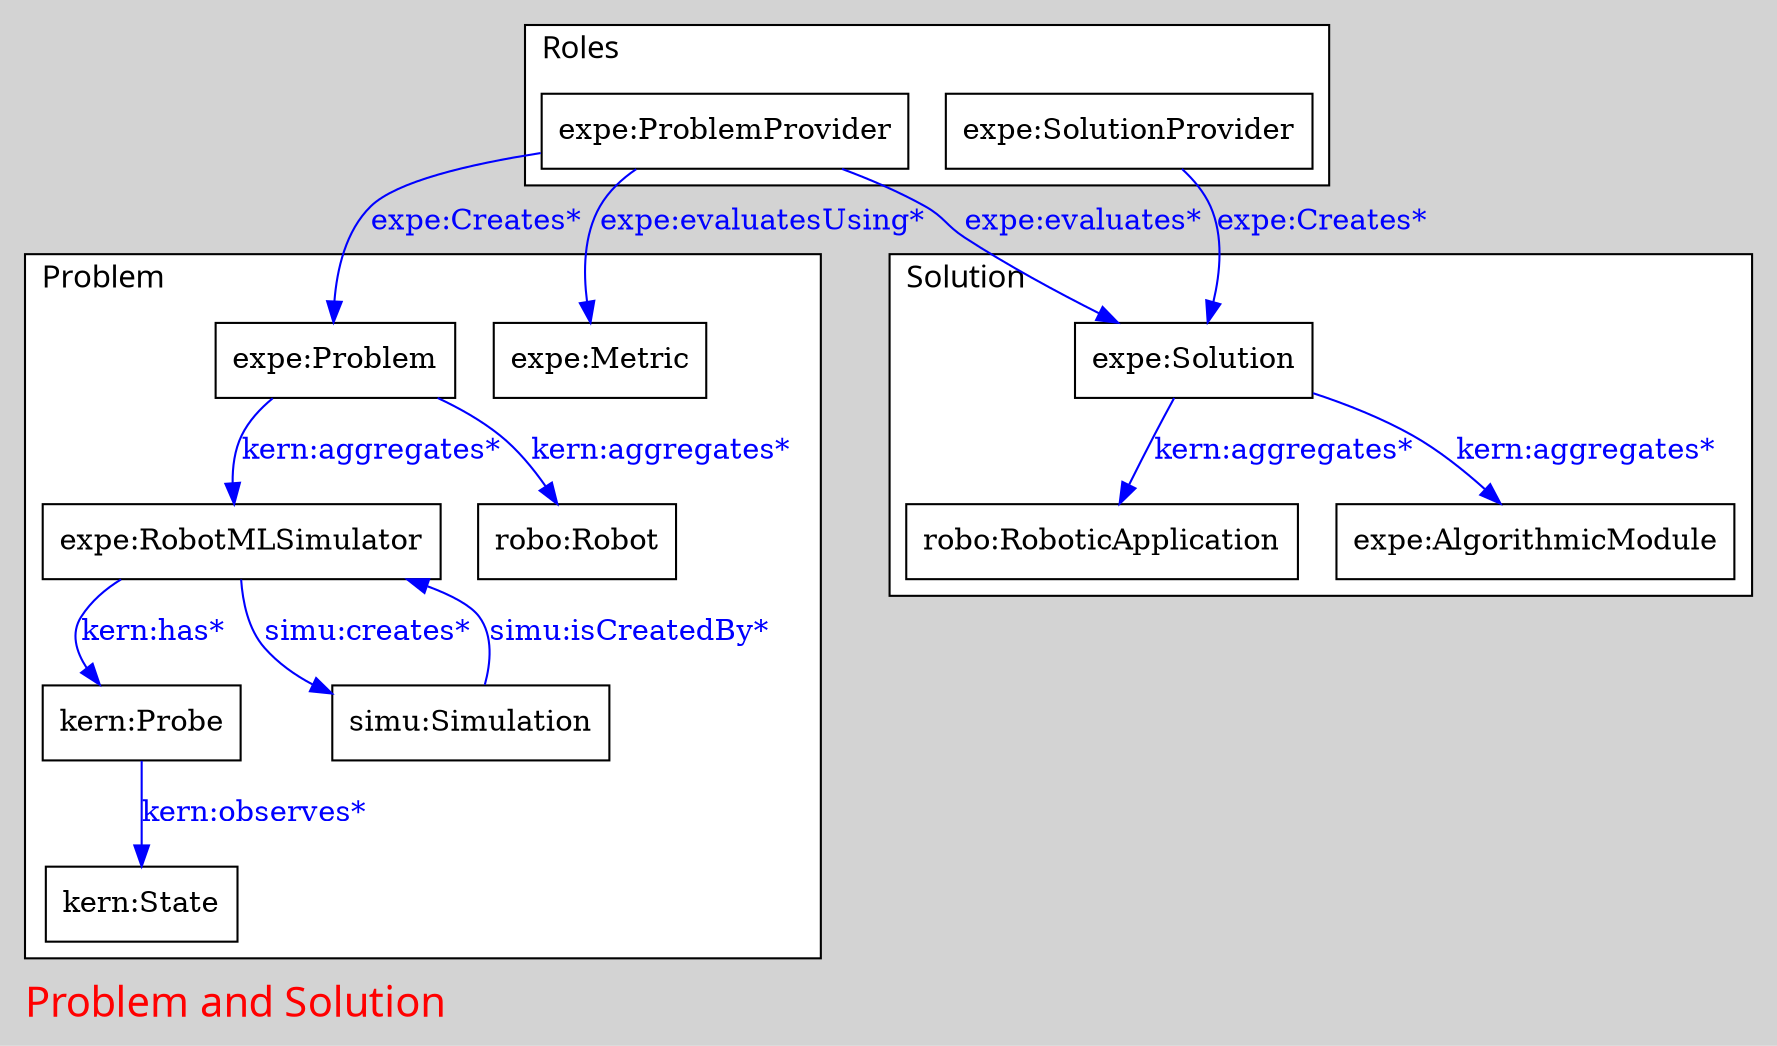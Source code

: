 digraph Proteus {
	label="Problem and Solution"
	fontname="Arial-Bold";
	labeljust=left;
	fontsize=20;
	fontcolor=red;
	bgcolor=lightgrey;
	subgraph cluster0 {
		label="Problem"
		fontname="Arial-Bold";
		labeljust=left;
		fontsize=15;
		fontcolor=black;
		bgcolor=white;
		"Problem" [label="expe:Problem", shape=box, color="0.0,0.0,0.0", fontcolor="0.0,0.0,0.0", width="1.2847", height="0.5"];
		"State" [label="kern:State", shape=box, color="0.0,0.0,0.0", fontcolor="0.0,0.0,0.0", width="0.97917", height="0.5"];
		"Probe" [label="kern:Probe", shape=box, color="0.0,0.0,0.0", fontcolor="0.0,0.0,0.0", width="1.0625", height="0.5"];
		"Metric" [label="expe:Metric", shape=box, color="0.0,0.0,0.0", fontcolor="0.0,0.0,0.0", width="1.1389", height="0.5"];
		"RobotMLSimulator" [label="expe:RobotMLSimulator", shape=box, color="0.0,0.0,0.0", fontcolor="0.0,0.0,0.0", width="2.1458", height="0.5"];
		"Robot" [label="robo:Robot", shape=box, color="0.0,0.0,0.0", fontcolor="0.0,0.0,0.0", width="1.1458", height="0.5"];
		"Simulation" [label="simu:Simulation", shape=box, color="0.0,0.0,0.0", fontcolor="0.0,0.0,0.0", width="1.4444", height="0.5"];
	}
	subgraph cluster1 {
		label="Solution"
		fontname="Arial-Bold";
		labeljust=left;
		fontsize=15;
		fontcolor=black;
		bgcolor=white;
		"Solution" [label="expe:Solution", shape=box, color="0.0,0.0,0.0", fontcolor="0.0,0.0,0.0", width="1.2778", height="0.5"];
		"RoboticApplication" [label="robo:RoboticApplication", shape=box, color="0.0,0.0,0.0", fontcolor="0.0,0.0,0.0", width="1.2778", height="0.5"];
		"AlgorithmicModule" [label="expe:AlgorithmicModule", shape=box, color="0.0,0.0,0.0", fontcolor="0.0,0.0,0.0", width="1.2778", height="0.5"];
	}
	subgraph cluster2 {
		label="Roles"
		fontname="Arial-Bold";
		labeljust=left;
		fontsize=15;
		fontcolor=black;
		bgcolor=white;
		"ProblemProvider" [label="expe:ProblemProvider", shape=box, color="0.0,0.0,0.0", fontcolor="0.0,0.0,0.0", width="1.9514", height="0.5"];
		"SolutionProvider" [label="expe:SolutionProvider", shape=box, color="0.0,0.0,0.0", fontcolor="0.0,0.0,0.0", width="1.9444", height="0.5"];
	}
	"SolutionProvider" -> "Solution" [style=filled, label="expe:Creates*", color="0.6666667,1.0,1.0", fontcolor="0.6666667,1.0,1.0"];
	"Probe" -> "State" [style=filled, label="kern:observes*", color="0.6666667,1.0,1.0", fontcolor="0.6666667,1.0,1.0"];
	"Simulation" -> "RobotMLSimulator" [style=filled, label="simu:isCreatedBy*", color="0.6666667,1.0,1.0", fontcolor="0.6666667,1.0,1.0"];
	"RobotMLSimulator" -> "Probe" [style=filled, label="kern:has*", color="0.6666667,1.0,1.0", fontcolor="0.6666667,1.0,1.0"];
	"RobotMLSimulator" -> "Simulation" [style=filled, label="simu:creates*", color="0.6666667,1.0,1.0", fontcolor="0.6666667,1.0,1.0"];
	"ProblemProvider" -> "Solution" [style=filled, label="expe:evaluates*", color="0.6666667,1.0,1.0", fontcolor="0.6666667,1.0,1.0"];
	"ProblemProvider" -> "Metric" [style=filled, label="expe:evaluatesUsing*", color="0.6666667,1.0,1.0", fontcolor="0.6666667,1.0,1.0"];
	"ProblemProvider" -> "Problem" [style=filled, label="expe:Creates*", color="0.6666667,1.0,1.0", fontcolor="0.6666667,1.0,1.0"];
	"Solution" -> "RoboticApplication" [style=filled, label="kern:aggregates*", color="0.6666667,1.0,1.0", fontcolor="0.6666667,1.0,1.0"];
	"Solution" -> "AlgorithmicModule" [style=filled, label="kern:aggregates*", color="0.6666667,1.0,1.0", fontcolor="0.6666667,1.0,1.0"];
	"Problem" -> "RobotMLSimulator" [style=filled, label="kern:aggregates*", color="0.6666667,1.0,1.0", fontcolor="0.6666667,1.0,1.0"];
	"Problem" -> "Robot" [style=filled, label="kern:aggregates*", color="0.6666667,1.0,1.0", fontcolor="0.6666667,1.0,1.0"];
}
